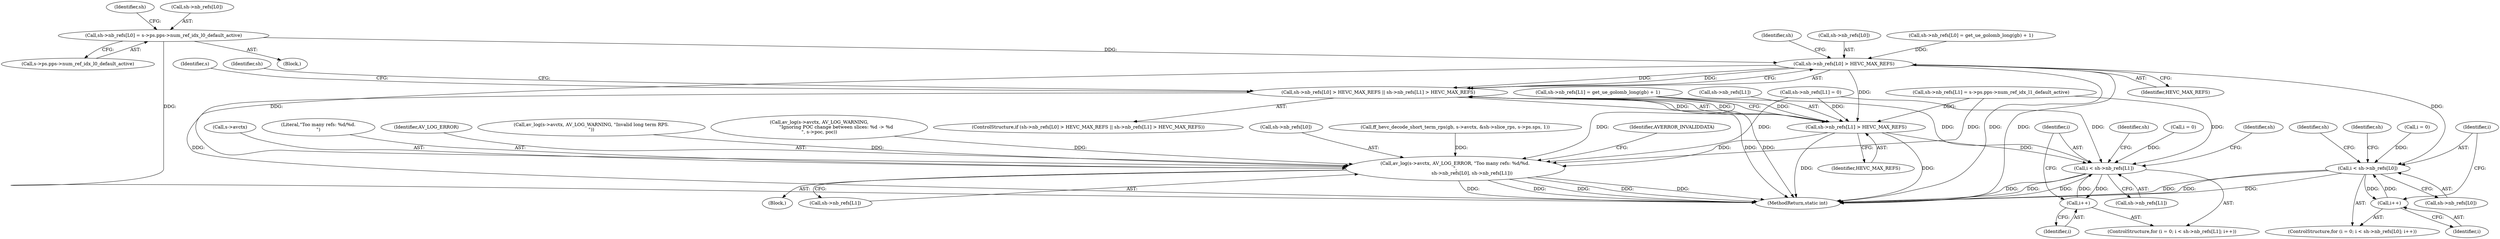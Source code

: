 digraph "0_FFmpeg_54655623a82632e7624714d7b2a3e039dc5faa7e_0@pointer" {
"1001117" [label="(Call,sh->nb_refs[L0] = s->ps.pps->num_ref_idx_l0_default_active)"];
"1001181" [label="(Call,sh->nb_refs[L0] > HEVC_MAX_REFS)"];
"1001180" [label="(Call,sh->nb_refs[L0] > HEVC_MAX_REFS || sh->nb_refs[L1] > HEVC_MAX_REFS)"];
"1001188" [label="(Call,sh->nb_refs[L1] > HEVC_MAX_REFS)"];
"1001196" [label="(Call,av_log(s->avctx, AV_LOG_ERROR, \"Too many refs: %d/%d.\n\",\n                       sh->nb_refs[L0], sh->nb_refs[L1]))"];
"1001324" [label="(Call,i < sh->nb_refs[L1])"];
"1001331" [label="(Call,i++)"];
"1001276" [label="(Call,i < sh->nb_refs[L0])"];
"1001283" [label="(Call,i++)"];
"1001195" [label="(Block,)"];
"1000799" [label="(Call,ff_hevc_decode_short_term_rps(gb, s->avctx, &sh->slice_rps, s->ps.sps, 1))"];
"1001272" [label="(ControlStructure,for (i = 0; i < sh->nb_refs[L0]; i++))"];
"1001324" [label="(Call,i < sh->nb_refs[L1])"];
"1001196" [label="(Call,av_log(s->avctx, AV_LOG_ERROR, \"Too many refs: %d/%d.\n\",\n                       sh->nb_refs[L0], sh->nb_refs[L1]))"];
"1001217" [label="(Identifier,sh)"];
"1001331" [label="(Call,i++)"];
"1001169" [label="(Call,sh->nb_refs[L1] = get_ue_golomb_long(gb) + 1)"];
"1001191" [label="(Identifier,sh)"];
"1001197" [label="(Call,s->avctx)"];
"1001201" [label="(Literal,\"Too many refs: %d/%d.\n\")"];
"1001273" [label="(Call,i = 0)"];
"1001200" [label="(Identifier,AV_LOG_ERROR)"];
"1001284" [label="(Identifier,i)"];
"1001276" [label="(Call,i < sh->nb_refs[L0])"];
"1001182" [label="(Call,sh->nb_refs[L0])"];
"1000751" [label="(Call,av_log(s->avctx, AV_LOG_WARNING,\n                       \"Ignoring POC change between slices: %d -> %d\n\", s->poc, poc))"];
"1000910" [label="(Call,av_log(s->avctx, AV_LOG_WARNING, \"Invalid long term RPS.\n\"))"];
"1001202" [label="(Call,sh->nb_refs[L0])"];
"1001179" [label="(ControlStructure,if (sh->nb_refs[L0] > HEVC_MAX_REFS || sh->nb_refs[L1] > HEVC_MAX_REFS))"];
"1001123" [label="(Call,s->ps.pps->num_ref_idx_l0_default_active)"];
"1001133" [label="(Identifier,sh)"];
"1001198" [label="(Identifier,s)"];
"1001321" [label="(Call,i = 0)"];
"1001153" [label="(Call,sh->nb_refs[L0] = get_ue_golomb_long(gb) + 1)"];
"1001207" [label="(Call,sh->nb_refs[L1])"];
"1001194" [label="(Identifier,HEVC_MAX_REFS)"];
"1001278" [label="(Call,sh->nb_refs[L0])"];
"1001289" [label="(Identifier,sh)"];
"1001118" [label="(Call,sh->nb_refs[L0])"];
"1001348" [label="(Identifier,sh)"];
"1001096" [label="(Call,sh->nb_refs[L1] = 0)"];
"1001213" [label="(Identifier,AVERROR_INVALIDDATA)"];
"1001180" [label="(Call,sh->nb_refs[L0] > HEVC_MAX_REFS || sh->nb_refs[L1] > HEVC_MAX_REFS)"];
"1001337" [label="(Identifier,sh)"];
"1001283" [label="(Call,i++)"];
"1001320" [label="(ControlStructure,for (i = 0; i < sh->nb_refs[L1]; i++))"];
"1001187" [label="(Identifier,HEVC_MAX_REFS)"];
"1001117" [label="(Call,sh->nb_refs[L0] = s->ps.pps->num_ref_idx_l0_default_active)"];
"1001181" [label="(Call,sh->nb_refs[L0] > HEVC_MAX_REFS)"];
"1001189" [label="(Call,sh->nb_refs[L1])"];
"1001188" [label="(Call,sh->nb_refs[L1] > HEVC_MAX_REFS)"];
"1002212" [label="(MethodReturn,static int)"];
"1001332" [label="(Identifier,i)"];
"1001277" [label="(Identifier,i)"];
"1001115" [label="(Block,)"];
"1001136" [label="(Call,sh->nb_refs[L1] = s->ps.pps->num_ref_idx_l1_default_active)"];
"1001325" [label="(Identifier,i)"];
"1001326" [label="(Call,sh->nb_refs[L1])"];
"1001300" [label="(Identifier,sh)"];
"1001117" -> "1001115"  [label="AST: "];
"1001117" -> "1001123"  [label="CFG: "];
"1001118" -> "1001117"  [label="AST: "];
"1001123" -> "1001117"  [label="AST: "];
"1001133" -> "1001117"  [label="CFG: "];
"1001117" -> "1002212"  [label="DDG: "];
"1001117" -> "1001181"  [label="DDG: "];
"1001181" -> "1001180"  [label="AST: "];
"1001181" -> "1001187"  [label="CFG: "];
"1001182" -> "1001181"  [label="AST: "];
"1001187" -> "1001181"  [label="AST: "];
"1001191" -> "1001181"  [label="CFG: "];
"1001180" -> "1001181"  [label="CFG: "];
"1001181" -> "1002212"  [label="DDG: "];
"1001181" -> "1002212"  [label="DDG: "];
"1001181" -> "1001180"  [label="DDG: "];
"1001181" -> "1001180"  [label="DDG: "];
"1001153" -> "1001181"  [label="DDG: "];
"1001181" -> "1001188"  [label="DDG: "];
"1001181" -> "1001196"  [label="DDG: "];
"1001181" -> "1001276"  [label="DDG: "];
"1001180" -> "1001179"  [label="AST: "];
"1001180" -> "1001188"  [label="CFG: "];
"1001188" -> "1001180"  [label="AST: "];
"1001198" -> "1001180"  [label="CFG: "];
"1001217" -> "1001180"  [label="CFG: "];
"1001180" -> "1002212"  [label="DDG: "];
"1001180" -> "1002212"  [label="DDG: "];
"1001180" -> "1002212"  [label="DDG: "];
"1001188" -> "1001180"  [label="DDG: "];
"1001188" -> "1001180"  [label="DDG: "];
"1001188" -> "1001194"  [label="CFG: "];
"1001189" -> "1001188"  [label="AST: "];
"1001194" -> "1001188"  [label="AST: "];
"1001188" -> "1002212"  [label="DDG: "];
"1001188" -> "1002212"  [label="DDG: "];
"1001169" -> "1001188"  [label="DDG: "];
"1001096" -> "1001188"  [label="DDG: "];
"1001136" -> "1001188"  [label="DDG: "];
"1001188" -> "1001196"  [label="DDG: "];
"1001188" -> "1001324"  [label="DDG: "];
"1001196" -> "1001195"  [label="AST: "];
"1001196" -> "1001207"  [label="CFG: "];
"1001197" -> "1001196"  [label="AST: "];
"1001200" -> "1001196"  [label="AST: "];
"1001201" -> "1001196"  [label="AST: "];
"1001202" -> "1001196"  [label="AST: "];
"1001207" -> "1001196"  [label="AST: "];
"1001213" -> "1001196"  [label="CFG: "];
"1001196" -> "1002212"  [label="DDG: "];
"1001196" -> "1002212"  [label="DDG: "];
"1001196" -> "1002212"  [label="DDG: "];
"1001196" -> "1002212"  [label="DDG: "];
"1001196" -> "1002212"  [label="DDG: "];
"1000910" -> "1001196"  [label="DDG: "];
"1000751" -> "1001196"  [label="DDG: "];
"1000799" -> "1001196"  [label="DDG: "];
"1001169" -> "1001196"  [label="DDG: "];
"1001096" -> "1001196"  [label="DDG: "];
"1001136" -> "1001196"  [label="DDG: "];
"1001324" -> "1001320"  [label="AST: "];
"1001324" -> "1001326"  [label="CFG: "];
"1001325" -> "1001324"  [label="AST: "];
"1001326" -> "1001324"  [label="AST: "];
"1001337" -> "1001324"  [label="CFG: "];
"1001348" -> "1001324"  [label="CFG: "];
"1001324" -> "1002212"  [label="DDG: "];
"1001324" -> "1002212"  [label="DDG: "];
"1001324" -> "1002212"  [label="DDG: "];
"1001331" -> "1001324"  [label="DDG: "];
"1001321" -> "1001324"  [label="DDG: "];
"1001169" -> "1001324"  [label="DDG: "];
"1001096" -> "1001324"  [label="DDG: "];
"1001136" -> "1001324"  [label="DDG: "];
"1001324" -> "1001331"  [label="DDG: "];
"1001331" -> "1001320"  [label="AST: "];
"1001331" -> "1001332"  [label="CFG: "];
"1001332" -> "1001331"  [label="AST: "];
"1001325" -> "1001331"  [label="CFG: "];
"1001276" -> "1001272"  [label="AST: "];
"1001276" -> "1001278"  [label="CFG: "];
"1001277" -> "1001276"  [label="AST: "];
"1001278" -> "1001276"  [label="AST: "];
"1001289" -> "1001276"  [label="CFG: "];
"1001300" -> "1001276"  [label="CFG: "];
"1001276" -> "1002212"  [label="DDG: "];
"1001276" -> "1002212"  [label="DDG: "];
"1001276" -> "1002212"  [label="DDG: "];
"1001283" -> "1001276"  [label="DDG: "];
"1001273" -> "1001276"  [label="DDG: "];
"1001276" -> "1001283"  [label="DDG: "];
"1001283" -> "1001272"  [label="AST: "];
"1001283" -> "1001284"  [label="CFG: "];
"1001284" -> "1001283"  [label="AST: "];
"1001277" -> "1001283"  [label="CFG: "];
}
